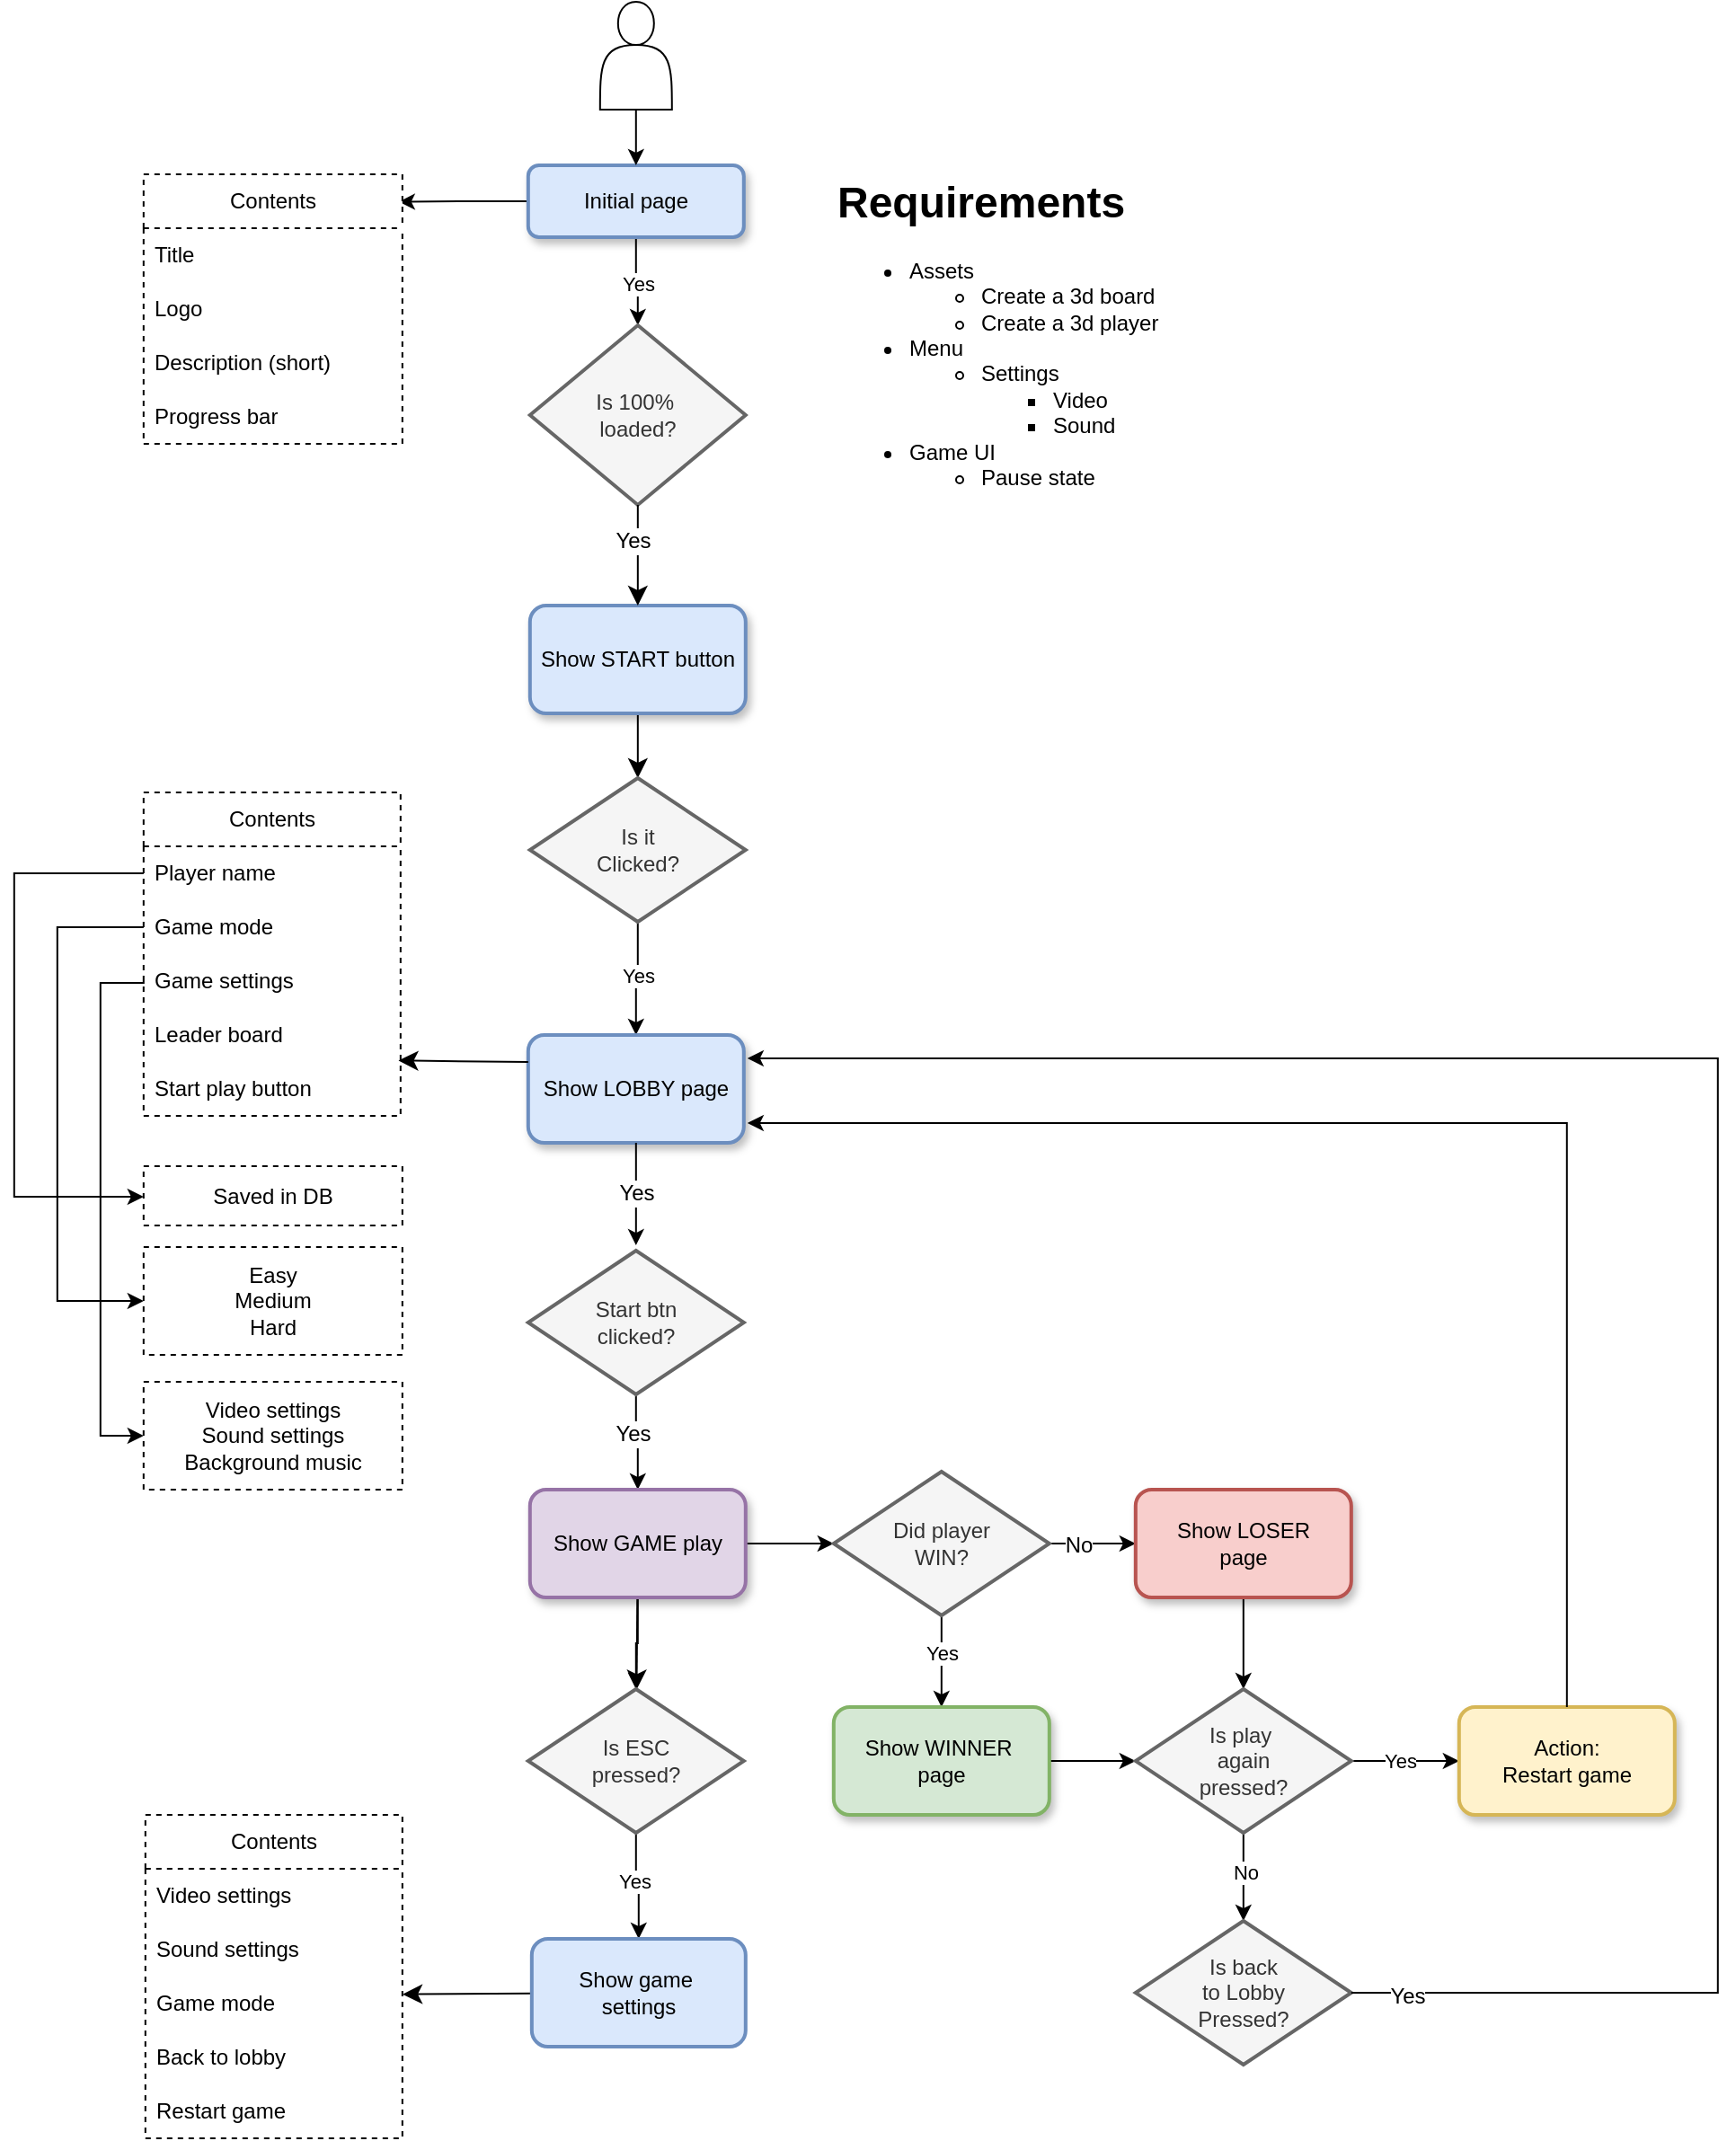<mxfile version="24.7.17">
  <diagram id="C5RBs43oDa-KdzZeNtuy" name="Page-1">
    <mxGraphModel dx="2060" dy="1190" grid="1" gridSize="12" guides="1" tooltips="1" connect="1" arrows="1" fold="1" page="1" pageScale="1" pageWidth="1169" pageHeight="827" math="0" shadow="0">
      <root>
        <mxCell id="WIyWlLk6GJQsqaUBKTNV-0" />
        <mxCell id="WIyWlLk6GJQsqaUBKTNV-1" parent="WIyWlLk6GJQsqaUBKTNV-0" />
        <mxCell id="kCv27NLkTASsiyVAGszz-1" value="&lt;h1 style=&quot;margin-top: 0px;&quot;&gt;Requirements&lt;/h1&gt;&lt;p&gt;&lt;/p&gt;&lt;ul&gt;&lt;li&gt;Assets&lt;/li&gt;&lt;ul&gt;&lt;li&gt;Create a 3d board&lt;/li&gt;&lt;li&gt;Create a 3d player&lt;/li&gt;&lt;/ul&gt;&lt;li&gt;Menu&lt;/li&gt;&lt;ul&gt;&lt;li&gt;Settings&lt;/li&gt;&lt;ul&gt;&lt;li&gt;Video&lt;/li&gt;&lt;li&gt;Sound&lt;/li&gt;&lt;/ul&gt;&lt;/ul&gt;&lt;li&gt;Game UI&lt;/li&gt;&lt;ul&gt;&lt;li&gt;Pause state&lt;/li&gt;&lt;/ul&gt;&lt;/ul&gt;&lt;p&gt;&lt;/p&gt;" style="text;html=1;whiteSpace=wrap;overflow=hidden;rounded=0;" parent="WIyWlLk6GJQsqaUBKTNV-1" vertex="1">
          <mxGeometry x="539.91" y="142" width="264" height="218" as="geometry" />
        </mxCell>
        <mxCell id="kCv27NLkTASsiyVAGszz-27" style="edgeStyle=orthogonalEdgeStyle;rounded=0;orthogonalLoop=1;jettySize=auto;html=1;entryX=0.5;entryY=0;entryDx=0;entryDy=0;entryPerimeter=0;" parent="WIyWlLk6GJQsqaUBKTNV-1" source="kCv27NLkTASsiyVAGszz-2" target="kCv27NLkTASsiyVAGszz-12" edge="1">
          <mxGeometry relative="1" as="geometry">
            <mxPoint x="371.91" y="351" as="targetPoint" />
          </mxGeometry>
        </mxCell>
        <mxCell id="kCv27NLkTASsiyVAGszz-29" value="Yes" style="edgeLabel;html=1;align=center;verticalAlign=middle;resizable=0;points=[];" parent="kCv27NLkTASsiyVAGszz-27" connectable="0" vertex="1">
          <mxGeometry x="0.861" relative="1" as="geometry">
            <mxPoint y="-20" as="offset" />
          </mxGeometry>
        </mxCell>
        <mxCell id="kCv27NLkTASsiyVAGszz-28" style="edgeStyle=orthogonalEdgeStyle;rounded=0;orthogonalLoop=1;jettySize=auto;html=1;entryX=0.986;entryY=0.102;entryDx=0;entryDy=0;entryPerimeter=0;" parent="WIyWlLk6GJQsqaUBKTNV-1" source="kCv27NLkTASsiyVAGszz-2" target="kCv27NLkTASsiyVAGszz-7" edge="1">
          <mxGeometry relative="1" as="geometry">
            <mxPoint x="310.91" y="99" as="targetPoint" />
          </mxGeometry>
        </mxCell>
        <mxCell id="kCv27NLkTASsiyVAGszz-2" value="Initial page" style="rounded=1;whiteSpace=wrap;html=1;fontSize=12;glass=0;strokeWidth=2;shadow=1;fillColor=#dae8fc;strokeColor=#6c8ebf;" parent="WIyWlLk6GJQsqaUBKTNV-1" vertex="1">
          <mxGeometry x="369.91" y="142" width="120" height="40" as="geometry" />
        </mxCell>
        <mxCell id="kCv27NLkTASsiyVAGszz-7" value="Contents" style="swimlane;fontStyle=0;childLayout=stackLayout;horizontal=1;startSize=30;horizontalStack=0;resizeParent=1;resizeParentMax=0;resizeLast=0;collapsible=1;marginBottom=0;whiteSpace=wrap;html=1;dashed=1;" parent="WIyWlLk6GJQsqaUBKTNV-1" vertex="1">
          <mxGeometry x="155.91" y="147" width="144" height="150" as="geometry" />
        </mxCell>
        <mxCell id="kCv27NLkTASsiyVAGszz-8" value="Title" style="text;strokeColor=none;fillColor=none;align=left;verticalAlign=middle;spacingLeft=4;spacingRight=4;overflow=hidden;points=[[0,0.5],[1,0.5]];portConstraint=eastwest;rotatable=0;whiteSpace=wrap;html=1;" parent="kCv27NLkTASsiyVAGszz-7" vertex="1">
          <mxGeometry y="30" width="144" height="30" as="geometry" />
        </mxCell>
        <mxCell id="kCv27NLkTASsiyVAGszz-9" value="Logo" style="text;strokeColor=none;fillColor=none;align=left;verticalAlign=middle;spacingLeft=4;spacingRight=4;overflow=hidden;points=[[0,0.5],[1,0.5]];portConstraint=eastwest;rotatable=0;whiteSpace=wrap;html=1;" parent="kCv27NLkTASsiyVAGszz-7" vertex="1">
          <mxGeometry y="60" width="144" height="30" as="geometry" />
        </mxCell>
        <mxCell id="kCv27NLkTASsiyVAGszz-10" value="Description (short)" style="text;strokeColor=none;fillColor=none;align=left;verticalAlign=middle;spacingLeft=4;spacingRight=4;overflow=hidden;points=[[0,0.5],[1,0.5]];portConstraint=eastwest;rotatable=0;whiteSpace=wrap;html=1;" parent="kCv27NLkTASsiyVAGszz-7" vertex="1">
          <mxGeometry y="90" width="144" height="30" as="geometry" />
        </mxCell>
        <mxCell id="kCv27NLkTASsiyVAGszz-16" value="Progress bar" style="text;strokeColor=none;fillColor=none;align=left;verticalAlign=middle;spacingLeft=4;spacingRight=4;overflow=hidden;points=[[0,0.5],[1,0.5]];portConstraint=eastwest;rotatable=0;whiteSpace=wrap;html=1;" parent="kCv27NLkTASsiyVAGszz-7" vertex="1">
          <mxGeometry y="120" width="144" height="30" as="geometry" />
        </mxCell>
        <mxCell id="kCv27NLkTASsiyVAGszz-12" value="Is 100%&amp;nbsp;&lt;div&gt;loaded?&lt;/div&gt;" style="strokeWidth=2;html=1;shape=mxgraph.flowchart.decision;whiteSpace=wrap;fillColor=#f5f5f5;fontColor=#333333;strokeColor=#666666;" parent="WIyWlLk6GJQsqaUBKTNV-1" vertex="1">
          <mxGeometry x="370.91" y="231" width="120" height="100" as="geometry" />
        </mxCell>
        <mxCell id="fCs1MnrlORvTi6iUgowO-6" value="" style="edgeStyle=none;curved=1;rounded=0;orthogonalLoop=1;jettySize=auto;html=1;fontSize=12;startSize=8;endSize=8;" parent="WIyWlLk6GJQsqaUBKTNV-1" source="kCv27NLkTASsiyVAGszz-14" target="kCv27NLkTASsiyVAGszz-18" edge="1">
          <mxGeometry relative="1" as="geometry">
            <mxPoint x="407.91" y="483" as="targetPoint" />
          </mxGeometry>
        </mxCell>
        <mxCell id="kCv27NLkTASsiyVAGszz-14" value="Show START button" style="whiteSpace=wrap;html=1;strokeWidth=2;rounded=1;shadow=1;fillColor=#dae8fc;strokeColor=#6c8ebf;" parent="WIyWlLk6GJQsqaUBKTNV-1" vertex="1">
          <mxGeometry x="370.91" y="387" width="120" height="60" as="geometry" />
        </mxCell>
        <mxCell id="kCv27NLkTASsiyVAGszz-31" value="" style="edgeStyle=orthogonalEdgeStyle;rounded=0;orthogonalLoop=1;jettySize=auto;html=1;" parent="WIyWlLk6GJQsqaUBKTNV-1" source="kCv27NLkTASsiyVAGszz-18" target="kCv27NLkTASsiyVAGszz-30" edge="1">
          <mxGeometry relative="1" as="geometry" />
        </mxCell>
        <mxCell id="kCv27NLkTASsiyVAGszz-32" value="Yes" style="edgeLabel;html=1;align=center;verticalAlign=middle;resizable=0;points=[];" parent="kCv27NLkTASsiyVAGszz-31" connectable="0" vertex="1">
          <mxGeometry x="-0.061" relative="1" as="geometry">
            <mxPoint as="offset" />
          </mxGeometry>
        </mxCell>
        <mxCell id="kCv27NLkTASsiyVAGszz-18" value="Is it&lt;div&gt;Clicked?&lt;/div&gt;" style="rhombus;whiteSpace=wrap;html=1;strokeWidth=2;fillColor=#f5f5f5;fontColor=#333333;strokeColor=#666666;" parent="WIyWlLk6GJQsqaUBKTNV-1" vertex="1">
          <mxGeometry x="370.91" y="483" width="120" height="80" as="geometry" />
        </mxCell>
        <mxCell id="kCv27NLkTASsiyVAGszz-21" style="edgeStyle=orthogonalEdgeStyle;rounded=0;orthogonalLoop=1;jettySize=auto;html=1;entryX=0.5;entryY=0;entryDx=0;entryDy=0;" parent="WIyWlLk6GJQsqaUBKTNV-1" source="kCv27NLkTASsiyVAGszz-20" target="kCv27NLkTASsiyVAGszz-2" edge="1">
          <mxGeometry relative="1" as="geometry">
            <Array as="points" />
          </mxGeometry>
        </mxCell>
        <mxCell id="kCv27NLkTASsiyVAGszz-20" value="" style="shape=actor;whiteSpace=wrap;html=1;" parent="WIyWlLk6GJQsqaUBKTNV-1" vertex="1">
          <mxGeometry x="409.91" y="51" width="40" height="60" as="geometry" />
        </mxCell>
        <mxCell id="kCv27NLkTASsiyVAGszz-30" value="Show LOBBY page" style="whiteSpace=wrap;html=1;strokeWidth=2;rounded=1;shadow=1;fillColor=#dae8fc;strokeColor=#6c8ebf;" parent="WIyWlLk6GJQsqaUBKTNV-1" vertex="1">
          <mxGeometry x="369.91" y="626" width="120" height="60" as="geometry" />
        </mxCell>
        <mxCell id="kCv27NLkTASsiyVAGszz-33" value="Contents" style="swimlane;fontStyle=0;childLayout=stackLayout;horizontal=1;startSize=30;horizontalStack=0;resizeParent=1;resizeParentMax=0;resizeLast=0;collapsible=1;marginBottom=0;whiteSpace=wrap;html=1;dashed=1;" parent="WIyWlLk6GJQsqaUBKTNV-1" vertex="1">
          <mxGeometry x="155.91" y="491" width="143" height="180" as="geometry" />
        </mxCell>
        <mxCell id="kCv27NLkTASsiyVAGszz-34" value="Player name" style="text;strokeColor=none;fillColor=none;align=left;verticalAlign=middle;spacingLeft=4;spacingRight=4;overflow=hidden;points=[[0,0.5],[1,0.5]];portConstraint=eastwest;rotatable=0;whiteSpace=wrap;html=1;" parent="kCv27NLkTASsiyVAGszz-33" vertex="1">
          <mxGeometry y="30" width="143" height="30" as="geometry" />
        </mxCell>
        <mxCell id="kCv27NLkTASsiyVAGszz-35" value="Game mode" style="text;strokeColor=none;fillColor=none;align=left;verticalAlign=middle;spacingLeft=4;spacingRight=4;overflow=hidden;points=[[0,0.5],[1,0.5]];portConstraint=eastwest;rotatable=0;whiteSpace=wrap;html=1;" parent="kCv27NLkTASsiyVAGszz-33" vertex="1">
          <mxGeometry y="60" width="143" height="30" as="geometry" />
        </mxCell>
        <mxCell id="kCv27NLkTASsiyVAGszz-36" value="Game settings" style="text;strokeColor=none;fillColor=none;align=left;verticalAlign=middle;spacingLeft=4;spacingRight=4;overflow=hidden;points=[[0,0.5],[1,0.5]];portConstraint=eastwest;rotatable=0;whiteSpace=wrap;html=1;" parent="kCv27NLkTASsiyVAGszz-33" vertex="1">
          <mxGeometry y="90" width="143" height="30" as="geometry" />
        </mxCell>
        <mxCell id="kCv27NLkTASsiyVAGszz-39" value="Leader board" style="text;strokeColor=none;fillColor=none;align=left;verticalAlign=middle;spacingLeft=4;spacingRight=4;overflow=hidden;points=[[0,0.5],[1,0.5]];portConstraint=eastwest;rotatable=0;whiteSpace=wrap;html=1;" parent="kCv27NLkTASsiyVAGszz-33" vertex="1">
          <mxGeometry y="120" width="143" height="30" as="geometry" />
        </mxCell>
        <mxCell id="kCv27NLkTASsiyVAGszz-88" value="Start play button" style="text;strokeColor=none;fillColor=none;align=left;verticalAlign=middle;spacingLeft=4;spacingRight=4;overflow=hidden;points=[[0,0.5],[1,0.5]];portConstraint=eastwest;rotatable=0;whiteSpace=wrap;html=1;" parent="kCv27NLkTASsiyVAGszz-33" vertex="1">
          <mxGeometry y="150" width="143" height="30" as="geometry" />
        </mxCell>
        <mxCell id="kCv27NLkTASsiyVAGszz-42" value="Saved in DB" style="whiteSpace=wrap;html=1;dashed=1;" parent="WIyWlLk6GJQsqaUBKTNV-1" vertex="1">
          <mxGeometry x="155.91" y="699" width="144" height="33" as="geometry" />
        </mxCell>
        <mxCell id="kCv27NLkTASsiyVAGszz-43" value="" style="edgeStyle=orthogonalEdgeStyle;rounded=0;orthogonalLoop=1;jettySize=auto;html=1;" parent="WIyWlLk6GJQsqaUBKTNV-1" source="kCv27NLkTASsiyVAGszz-34" target="kCv27NLkTASsiyVAGszz-42" edge="1">
          <mxGeometry relative="1" as="geometry">
            <Array as="points">
              <mxPoint x="83.91" y="536" />
              <mxPoint x="83.91" y="716" />
            </Array>
          </mxGeometry>
        </mxCell>
        <mxCell id="kCv27NLkTASsiyVAGszz-44" value="Easy&lt;div&gt;Medium&lt;/div&gt;&lt;div&gt;Hard&lt;/div&gt;" style="whiteSpace=wrap;html=1;dashed=1;" parent="WIyWlLk6GJQsqaUBKTNV-1" vertex="1">
          <mxGeometry x="155.91" y="744" width="144" height="60" as="geometry" />
        </mxCell>
        <mxCell id="kCv27NLkTASsiyVAGszz-45" value="" style="edgeStyle=orthogonalEdgeStyle;rounded=0;orthogonalLoop=1;jettySize=auto;html=1;" parent="WIyWlLk6GJQsqaUBKTNV-1" source="kCv27NLkTASsiyVAGszz-35" target="kCv27NLkTASsiyVAGszz-44" edge="1">
          <mxGeometry relative="1" as="geometry">
            <Array as="points">
              <mxPoint x="107.91" y="566" />
              <mxPoint x="107.91" y="774" />
            </Array>
          </mxGeometry>
        </mxCell>
        <mxCell id="kCv27NLkTASsiyVAGszz-47" value="Video settings&lt;div&gt;Sound settings&lt;/div&gt;&lt;div&gt;Background music&lt;/div&gt;" style="whiteSpace=wrap;html=1;dashed=1;" parent="WIyWlLk6GJQsqaUBKTNV-1" vertex="1">
          <mxGeometry x="155.91" y="819" width="144" height="60" as="geometry" />
        </mxCell>
        <mxCell id="kCv27NLkTASsiyVAGszz-48" value="" style="edgeStyle=orthogonalEdgeStyle;rounded=0;orthogonalLoop=1;jettySize=auto;html=1;exitX=0;exitY=0.5;exitDx=0;exitDy=0;entryX=0;entryY=0.5;entryDx=0;entryDy=0;" parent="WIyWlLk6GJQsqaUBKTNV-1" source="kCv27NLkTASsiyVAGszz-36" target="kCv27NLkTASsiyVAGszz-47" edge="1">
          <mxGeometry relative="1" as="geometry">
            <Array as="points">
              <mxPoint x="131.91" y="597" />
              <mxPoint x="131.91" y="849" />
            </Array>
          </mxGeometry>
        </mxCell>
        <mxCell id="kCv27NLkTASsiyVAGszz-55" value="" style="edgeStyle=orthogonalEdgeStyle;rounded=0;orthogonalLoop=1;jettySize=auto;html=1;" parent="WIyWlLk6GJQsqaUBKTNV-1" source="kCv27NLkTASsiyVAGszz-49" target="kCv27NLkTASsiyVAGszz-54" edge="1">
          <mxGeometry relative="1" as="geometry" />
        </mxCell>
        <mxCell id="fCs1MnrlORvTi6iUgowO-12" value="Yes" style="edgeLabel;html=1;align=center;verticalAlign=middle;resizable=0;points=[];fontSize=12;" parent="kCv27NLkTASsiyVAGszz-55" connectable="0" vertex="1">
          <mxGeometry x="-0.166" y="-2" relative="1" as="geometry">
            <mxPoint y="-1" as="offset" />
          </mxGeometry>
        </mxCell>
        <mxCell id="kCv27NLkTASsiyVAGszz-49" value="Start btn&lt;div&gt;clicked?&lt;/div&gt;" style="rhombus;whiteSpace=wrap;html=1;strokeWidth=2;fillColor=#f5f5f5;fontColor=#333333;strokeColor=#666666;" parent="WIyWlLk6GJQsqaUBKTNV-1" vertex="1">
          <mxGeometry x="369.91" y="746" width="120" height="80" as="geometry" />
        </mxCell>
        <mxCell id="kCv27NLkTASsiyVAGszz-52" style="edgeStyle=orthogonalEdgeStyle;rounded=0;orthogonalLoop=1;jettySize=auto;html=1;entryX=0.5;entryY=-0.037;entryDx=0;entryDy=0;entryPerimeter=0;" parent="WIyWlLk6GJQsqaUBKTNV-1" source="kCv27NLkTASsiyVAGszz-30" target="kCv27NLkTASsiyVAGszz-49" edge="1">
          <mxGeometry relative="1" as="geometry" />
        </mxCell>
        <mxCell id="fCs1MnrlORvTi6iUgowO-11" value="Yes" style="edgeLabel;html=1;align=center;verticalAlign=middle;resizable=0;points=[];fontSize=12;" parent="kCv27NLkTASsiyVAGszz-52" connectable="0" vertex="1">
          <mxGeometry x="-0.027" relative="1" as="geometry">
            <mxPoint as="offset" />
          </mxGeometry>
        </mxCell>
        <mxCell id="kCv27NLkTASsiyVAGszz-57" value="" style="edgeStyle=orthogonalEdgeStyle;rounded=0;orthogonalLoop=1;jettySize=auto;html=1;" parent="WIyWlLk6GJQsqaUBKTNV-1" source="kCv27NLkTASsiyVAGszz-54" target="kCv27NLkTASsiyVAGszz-56" edge="1">
          <mxGeometry relative="1" as="geometry" />
        </mxCell>
        <mxCell id="kCv27NLkTASsiyVAGszz-70" value="" style="edgeStyle=orthogonalEdgeStyle;rounded=0;orthogonalLoop=1;jettySize=auto;html=1;" parent="WIyWlLk6GJQsqaUBKTNV-1" source="kCv27NLkTASsiyVAGszz-54" target="kCv27NLkTASsiyVAGszz-69" edge="1">
          <mxGeometry relative="1" as="geometry" />
        </mxCell>
        <mxCell id="fCs1MnrlORvTi6iUgowO-23" value="" style="edgeStyle=none;curved=1;rounded=0;orthogonalLoop=1;jettySize=auto;html=1;fontSize=12;startSize=8;endSize=8;" parent="WIyWlLk6GJQsqaUBKTNV-1" source="kCv27NLkTASsiyVAGszz-54" target="kCv27NLkTASsiyVAGszz-56" edge="1">
          <mxGeometry relative="1" as="geometry" />
        </mxCell>
        <mxCell id="kCv27NLkTASsiyVAGszz-54" value="Show GAME play" style="whiteSpace=wrap;html=1;strokeWidth=2;rounded=1;shadow=1;fillColor=#e1d5e7;strokeColor=#9673a6;" parent="WIyWlLk6GJQsqaUBKTNV-1" vertex="1">
          <mxGeometry x="370.91" y="879" width="120" height="60" as="geometry" />
        </mxCell>
        <mxCell id="kCv27NLkTASsiyVAGszz-59" value="" style="edgeStyle=orthogonalEdgeStyle;rounded=0;orthogonalLoop=1;jettySize=auto;html=1;" parent="WIyWlLk6GJQsqaUBKTNV-1" source="kCv27NLkTASsiyVAGszz-56" target="kCv27NLkTASsiyVAGszz-58" edge="1">
          <mxGeometry relative="1" as="geometry" />
        </mxCell>
        <mxCell id="kCv27NLkTASsiyVAGszz-67" value="Yes" style="edgeLabel;html=1;align=center;verticalAlign=middle;resizable=0;points=[];" parent="kCv27NLkTASsiyVAGszz-59" connectable="0" vertex="1">
          <mxGeometry x="-0.123" y="-1" relative="1" as="geometry">
            <mxPoint as="offset" />
          </mxGeometry>
        </mxCell>
        <mxCell id="kCv27NLkTASsiyVAGszz-56" value="Is ESC&lt;div&gt;pressed?&lt;/div&gt;" style="rhombus;whiteSpace=wrap;html=1;strokeWidth=2;fillColor=#f5f5f5;fontColor=#333333;strokeColor=#666666;" parent="WIyWlLk6GJQsqaUBKTNV-1" vertex="1">
          <mxGeometry x="369.91" y="990" width="120" height="80" as="geometry" />
        </mxCell>
        <mxCell id="fCs1MnrlORvTi6iUgowO-25" value="" style="edgeStyle=none;curved=1;rounded=0;orthogonalLoop=1;jettySize=auto;html=1;fontSize=12;startSize=8;endSize=8;entryX=1.001;entryY=0.328;entryDx=0;entryDy=0;entryPerimeter=0;" parent="WIyWlLk6GJQsqaUBKTNV-1" source="kCv27NLkTASsiyVAGszz-58" target="kCv27NLkTASsiyVAGszz-63" edge="1">
          <mxGeometry relative="1" as="geometry">
            <mxPoint x="311.91" y="1149" as="targetPoint" />
          </mxGeometry>
        </mxCell>
        <mxCell id="kCv27NLkTASsiyVAGszz-58" value="Show game&amp;nbsp;&lt;div&gt;settings&lt;/div&gt;" style="whiteSpace=wrap;html=1;rounded=1;fillColor=#dae8fc;strokeColor=#6c8ebf;strokeWidth=2;" parent="WIyWlLk6GJQsqaUBKTNV-1" vertex="1">
          <mxGeometry x="371.91" y="1129" width="119" height="60" as="geometry" />
        </mxCell>
        <mxCell id="kCv27NLkTASsiyVAGszz-60" value="Contents" style="swimlane;fontStyle=0;childLayout=stackLayout;horizontal=1;startSize=30;horizontalStack=0;resizeParent=1;resizeParentMax=0;resizeLast=0;collapsible=1;marginBottom=0;whiteSpace=wrap;html=1;dashed=1;" parent="WIyWlLk6GJQsqaUBKTNV-1" vertex="1">
          <mxGeometry x="156.91" y="1060" width="143" height="180" as="geometry" />
        </mxCell>
        <mxCell id="kCv27NLkTASsiyVAGszz-61" value="Video settings" style="text;strokeColor=none;fillColor=none;align=left;verticalAlign=middle;spacingLeft=4;spacingRight=4;overflow=hidden;points=[[0,0.5],[1,0.5]];portConstraint=eastwest;rotatable=0;whiteSpace=wrap;html=1;" parent="kCv27NLkTASsiyVAGszz-60" vertex="1">
          <mxGeometry y="30" width="143" height="30" as="geometry" />
        </mxCell>
        <mxCell id="kCv27NLkTASsiyVAGszz-62" value="Sound settings" style="text;strokeColor=none;fillColor=none;align=left;verticalAlign=middle;spacingLeft=4;spacingRight=4;overflow=hidden;points=[[0,0.5],[1,0.5]];portConstraint=eastwest;rotatable=0;whiteSpace=wrap;html=1;" parent="kCv27NLkTASsiyVAGszz-60" vertex="1">
          <mxGeometry y="60" width="143" height="30" as="geometry" />
        </mxCell>
        <mxCell id="kCv27NLkTASsiyVAGszz-63" value="Game mode" style="text;strokeColor=none;fillColor=none;align=left;verticalAlign=middle;spacingLeft=4;spacingRight=4;overflow=hidden;points=[[0,0.5],[1,0.5]];portConstraint=eastwest;rotatable=0;whiteSpace=wrap;html=1;" parent="kCv27NLkTASsiyVAGszz-60" vertex="1">
          <mxGeometry y="90" width="143" height="30" as="geometry" />
        </mxCell>
        <mxCell id="kCv27NLkTASsiyVAGszz-65" value="Back to lobby" style="text;strokeColor=none;fillColor=none;align=left;verticalAlign=middle;spacingLeft=4;spacingRight=4;overflow=hidden;points=[[0,0.5],[1,0.5]];portConstraint=eastwest;rotatable=0;whiteSpace=wrap;html=1;" parent="kCv27NLkTASsiyVAGszz-60" vertex="1">
          <mxGeometry y="120" width="143" height="30" as="geometry" />
        </mxCell>
        <mxCell id="kCv27NLkTASsiyVAGszz-66" value="Restart game" style="text;strokeColor=none;fillColor=none;align=left;verticalAlign=middle;spacingLeft=4;spacingRight=4;overflow=hidden;points=[[0,0.5],[1,0.5]];portConstraint=eastwest;rotatable=0;whiteSpace=wrap;html=1;" parent="kCv27NLkTASsiyVAGszz-60" vertex="1">
          <mxGeometry y="150" width="143" height="30" as="geometry" />
        </mxCell>
        <mxCell id="kCv27NLkTASsiyVAGszz-72" value="" style="edgeStyle=orthogonalEdgeStyle;rounded=0;orthogonalLoop=1;jettySize=auto;html=1;" parent="WIyWlLk6GJQsqaUBKTNV-1" source="kCv27NLkTASsiyVAGszz-69" target="kCv27NLkTASsiyVAGszz-71" edge="1">
          <mxGeometry relative="1" as="geometry" />
        </mxCell>
        <mxCell id="kCv27NLkTASsiyVAGszz-73" value="Yes" style="edgeLabel;html=1;align=center;verticalAlign=middle;resizable=0;points=[];" parent="kCv27NLkTASsiyVAGszz-72" connectable="0" vertex="1">
          <mxGeometry x="-0.179" relative="1" as="geometry">
            <mxPoint as="offset" />
          </mxGeometry>
        </mxCell>
        <mxCell id="kCv27NLkTASsiyVAGszz-75" value="" style="edgeStyle=orthogonalEdgeStyle;rounded=0;orthogonalLoop=1;jettySize=auto;html=1;" parent="WIyWlLk6GJQsqaUBKTNV-1" source="kCv27NLkTASsiyVAGszz-69" target="kCv27NLkTASsiyVAGszz-74" edge="1">
          <mxGeometry relative="1" as="geometry" />
        </mxCell>
        <mxCell id="fCs1MnrlORvTi6iUgowO-26" value="No" style="edgeLabel;html=1;align=center;verticalAlign=middle;resizable=0;points=[];fontSize=12;" parent="kCv27NLkTASsiyVAGszz-75" connectable="0" vertex="1">
          <mxGeometry x="-0.364" y="-1" relative="1" as="geometry">
            <mxPoint as="offset" />
          </mxGeometry>
        </mxCell>
        <mxCell id="kCv27NLkTASsiyVAGszz-69" value="Did player&lt;div&gt;WIN?&lt;/div&gt;" style="rhombus;whiteSpace=wrap;html=1;strokeWidth=2;fillColor=#f5f5f5;fontColor=#333333;strokeColor=#666666;" parent="WIyWlLk6GJQsqaUBKTNV-1" vertex="1">
          <mxGeometry x="539.91" y="869" width="120" height="80" as="geometry" />
        </mxCell>
        <mxCell id="kCv27NLkTASsiyVAGszz-78" style="edgeStyle=orthogonalEdgeStyle;rounded=0;orthogonalLoop=1;jettySize=auto;html=1;entryX=0;entryY=0.5;entryDx=0;entryDy=0;" parent="WIyWlLk6GJQsqaUBKTNV-1" source="kCv27NLkTASsiyVAGszz-71" target="kCv27NLkTASsiyVAGszz-76" edge="1">
          <mxGeometry relative="1" as="geometry" />
        </mxCell>
        <mxCell id="kCv27NLkTASsiyVAGszz-71" value="Show WINNER&amp;nbsp;&lt;div&gt;page&lt;/div&gt;" style="whiteSpace=wrap;html=1;strokeWidth=2;rounded=1;shadow=1;fillColor=#d5e8d4;strokeColor=#82b366;" parent="WIyWlLk6GJQsqaUBKTNV-1" vertex="1">
          <mxGeometry x="539.91" y="1000" width="120" height="60" as="geometry" />
        </mxCell>
        <mxCell id="kCv27NLkTASsiyVAGszz-77" value="" style="edgeStyle=orthogonalEdgeStyle;rounded=0;orthogonalLoop=1;jettySize=auto;html=1;" parent="WIyWlLk6GJQsqaUBKTNV-1" source="kCv27NLkTASsiyVAGszz-74" target="kCv27NLkTASsiyVAGszz-76" edge="1">
          <mxGeometry relative="1" as="geometry" />
        </mxCell>
        <mxCell id="kCv27NLkTASsiyVAGszz-74" value="Show LOSER&lt;div&gt;page&lt;/div&gt;" style="whiteSpace=wrap;html=1;strokeWidth=2;rounded=1;shadow=1;fillColor=#f8cecc;strokeColor=#b85450;" parent="WIyWlLk6GJQsqaUBKTNV-1" vertex="1">
          <mxGeometry x="707.91" y="879" width="120" height="60" as="geometry" />
        </mxCell>
        <mxCell id="kCv27NLkTASsiyVAGszz-80" value="" style="edgeStyle=orthogonalEdgeStyle;rounded=0;orthogonalLoop=1;jettySize=auto;html=1;" parent="WIyWlLk6GJQsqaUBKTNV-1" source="kCv27NLkTASsiyVAGszz-76" target="kCv27NLkTASsiyVAGszz-79" edge="1">
          <mxGeometry relative="1" as="geometry" />
        </mxCell>
        <mxCell id="kCv27NLkTASsiyVAGszz-82" value="Yes" style="edgeLabel;html=1;align=center;verticalAlign=middle;resizable=0;points=[];" parent="kCv27NLkTASsiyVAGszz-80" connectable="0" vertex="1">
          <mxGeometry x="-0.096" relative="1" as="geometry">
            <mxPoint as="offset" />
          </mxGeometry>
        </mxCell>
        <mxCell id="kCv27NLkTASsiyVAGszz-84" value="" style="edgeStyle=orthogonalEdgeStyle;rounded=0;orthogonalLoop=1;jettySize=auto;html=1;" parent="WIyWlLk6GJQsqaUBKTNV-1" source="kCv27NLkTASsiyVAGszz-76" target="kCv27NLkTASsiyVAGszz-83" edge="1">
          <mxGeometry relative="1" as="geometry" />
        </mxCell>
        <mxCell id="kCv27NLkTASsiyVAGszz-87" value="No" style="edgeLabel;html=1;align=center;verticalAlign=middle;resizable=0;points=[];" parent="kCv27NLkTASsiyVAGszz-84" connectable="0" vertex="1">
          <mxGeometry x="-0.101" y="1" relative="1" as="geometry">
            <mxPoint as="offset" />
          </mxGeometry>
        </mxCell>
        <mxCell id="kCv27NLkTASsiyVAGszz-76" value="Is play&amp;nbsp;&lt;div&gt;again&lt;div&gt;pressed?&lt;/div&gt;&lt;/div&gt;" style="rhombus;whiteSpace=wrap;html=1;strokeWidth=2;fillColor=#f5f5f5;fontColor=#333333;strokeColor=#666666;" parent="WIyWlLk6GJQsqaUBKTNV-1" vertex="1">
          <mxGeometry x="707.91" y="990" width="120" height="80" as="geometry" />
        </mxCell>
        <mxCell id="kCv27NLkTASsiyVAGszz-79" value="Action:&lt;br&gt;R&lt;span style=&quot;background-color: initial;&quot;&gt;estart game&lt;/span&gt;" style="whiteSpace=wrap;html=1;strokeWidth=2;rounded=1;shadow=1;fillColor=#fff2cc;strokeColor=#d6b656;" parent="WIyWlLk6GJQsqaUBKTNV-1" vertex="1">
          <mxGeometry x="887.91" y="1000" width="120" height="60" as="geometry" />
        </mxCell>
        <mxCell id="kCv27NLkTASsiyVAGszz-83" value="Is back&lt;div&gt;to Lobby&lt;/div&gt;&lt;div&gt;Pressed?&lt;/div&gt;" style="rhombus;whiteSpace=wrap;html=1;strokeWidth=2;fillColor=#f5f5f5;fontColor=#333333;strokeColor=#666666;" parent="WIyWlLk6GJQsqaUBKTNV-1" vertex="1">
          <mxGeometry x="707.91" y="1119" width="120" height="80" as="geometry" />
        </mxCell>
        <mxCell id="fCs1MnrlORvTi6iUgowO-4" value="" style="endArrow=classic;html=1;rounded=0;fontSize=12;startSize=8;endSize=8;curved=1;entryX=0.5;entryY=0;entryDx=0;entryDy=0;exitX=0.5;exitY=1;exitDx=0;exitDy=0;exitPerimeter=0;" parent="WIyWlLk6GJQsqaUBKTNV-1" source="kCv27NLkTASsiyVAGszz-12" target="kCv27NLkTASsiyVAGszz-14" edge="1">
          <mxGeometry width="50" height="50" relative="1" as="geometry">
            <mxPoint x="383.91" y="329" as="sourcePoint" />
            <mxPoint x="433.91" y="279" as="targetPoint" />
          </mxGeometry>
        </mxCell>
        <mxCell id="fCs1MnrlORvTi6iUgowO-5" value="Yes" style="edgeLabel;html=1;align=center;verticalAlign=middle;resizable=0;points=[];fontSize=12;" parent="fCs1MnrlORvTi6iUgowO-4" connectable="0" vertex="1">
          <mxGeometry x="-0.277" y="-3" relative="1" as="geometry">
            <mxPoint as="offset" />
          </mxGeometry>
        </mxCell>
        <mxCell id="fCs1MnrlORvTi6iUgowO-8" value="" style="endArrow=classic;html=1;rounded=0;fontSize=12;startSize=8;endSize=8;curved=1;entryX=1.006;entryY=0.079;entryDx=0;entryDy=0;entryPerimeter=0;" parent="WIyWlLk6GJQsqaUBKTNV-1" edge="1">
          <mxGeometry width="50" height="50" relative="1" as="geometry">
            <mxPoint x="369.91" y="641" as="sourcePoint" />
            <mxPoint x="297.75" y="640.22" as="targetPoint" />
          </mxGeometry>
        </mxCell>
        <mxCell id="fCs1MnrlORvTi6iUgowO-21" style="edgeStyle=orthogonalEdgeStyle;rounded=0;orthogonalLoop=1;jettySize=auto;html=1;exitX=0.5;exitY=0;exitDx=0;exitDy=0;" parent="WIyWlLk6GJQsqaUBKTNV-1" source="kCv27NLkTASsiyVAGszz-79" edge="1">
          <mxGeometry relative="1" as="geometry">
            <mxPoint x="865.91" y="771" as="sourcePoint" />
            <mxPoint x="491.91" y="675" as="targetPoint" />
            <Array as="points">
              <mxPoint x="947.91" y="675" />
            </Array>
          </mxGeometry>
        </mxCell>
        <mxCell id="fCs1MnrlORvTi6iUgowO-22" style="edgeStyle=orthogonalEdgeStyle;rounded=0;orthogonalLoop=1;jettySize=auto;html=1;exitX=1;exitY=0.5;exitDx=0;exitDy=0;" parent="WIyWlLk6GJQsqaUBKTNV-1" source="kCv27NLkTASsiyVAGszz-83" edge="1">
          <mxGeometry relative="1" as="geometry">
            <mxPoint x="947.91" y="964" as="sourcePoint" />
            <mxPoint x="491.91" y="639" as="targetPoint" />
            <Array as="points">
              <mxPoint x="1031.91" y="1159" />
              <mxPoint x="1031.91" y="639" />
            </Array>
          </mxGeometry>
        </mxCell>
        <mxCell id="fCs1MnrlORvTi6iUgowO-27" value="Yes" style="edgeLabel;html=1;align=center;verticalAlign=middle;resizable=0;points=[];fontSize=12;" parent="fCs1MnrlORvTi6iUgowO-22" connectable="0" vertex="1">
          <mxGeometry x="-0.951" y="-2" relative="1" as="geometry">
            <mxPoint as="offset" />
          </mxGeometry>
        </mxCell>
      </root>
    </mxGraphModel>
  </diagram>
</mxfile>
